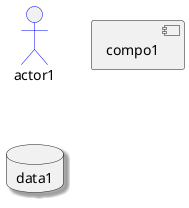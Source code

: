 {
  "sha1": "9qicu6mlp4q9blf0qlxhtc7dtufr9la",
  "insertion": {
    "when": "2024-05-30T20:48:21.754Z",
    "url": "http://plantuml.sourceforge.net/qa/?qa=3328/can-i-turn-off-shadowing-just-for-one-type-of-shape",
    "user": "plantuml@gmail.com"
  }
}
@startuml
skinparam actor {
  bordercolor blue
  shadowing false
}

skinparam databaseShadowing true

actor actor1
component compo1
database data1
@enduml
